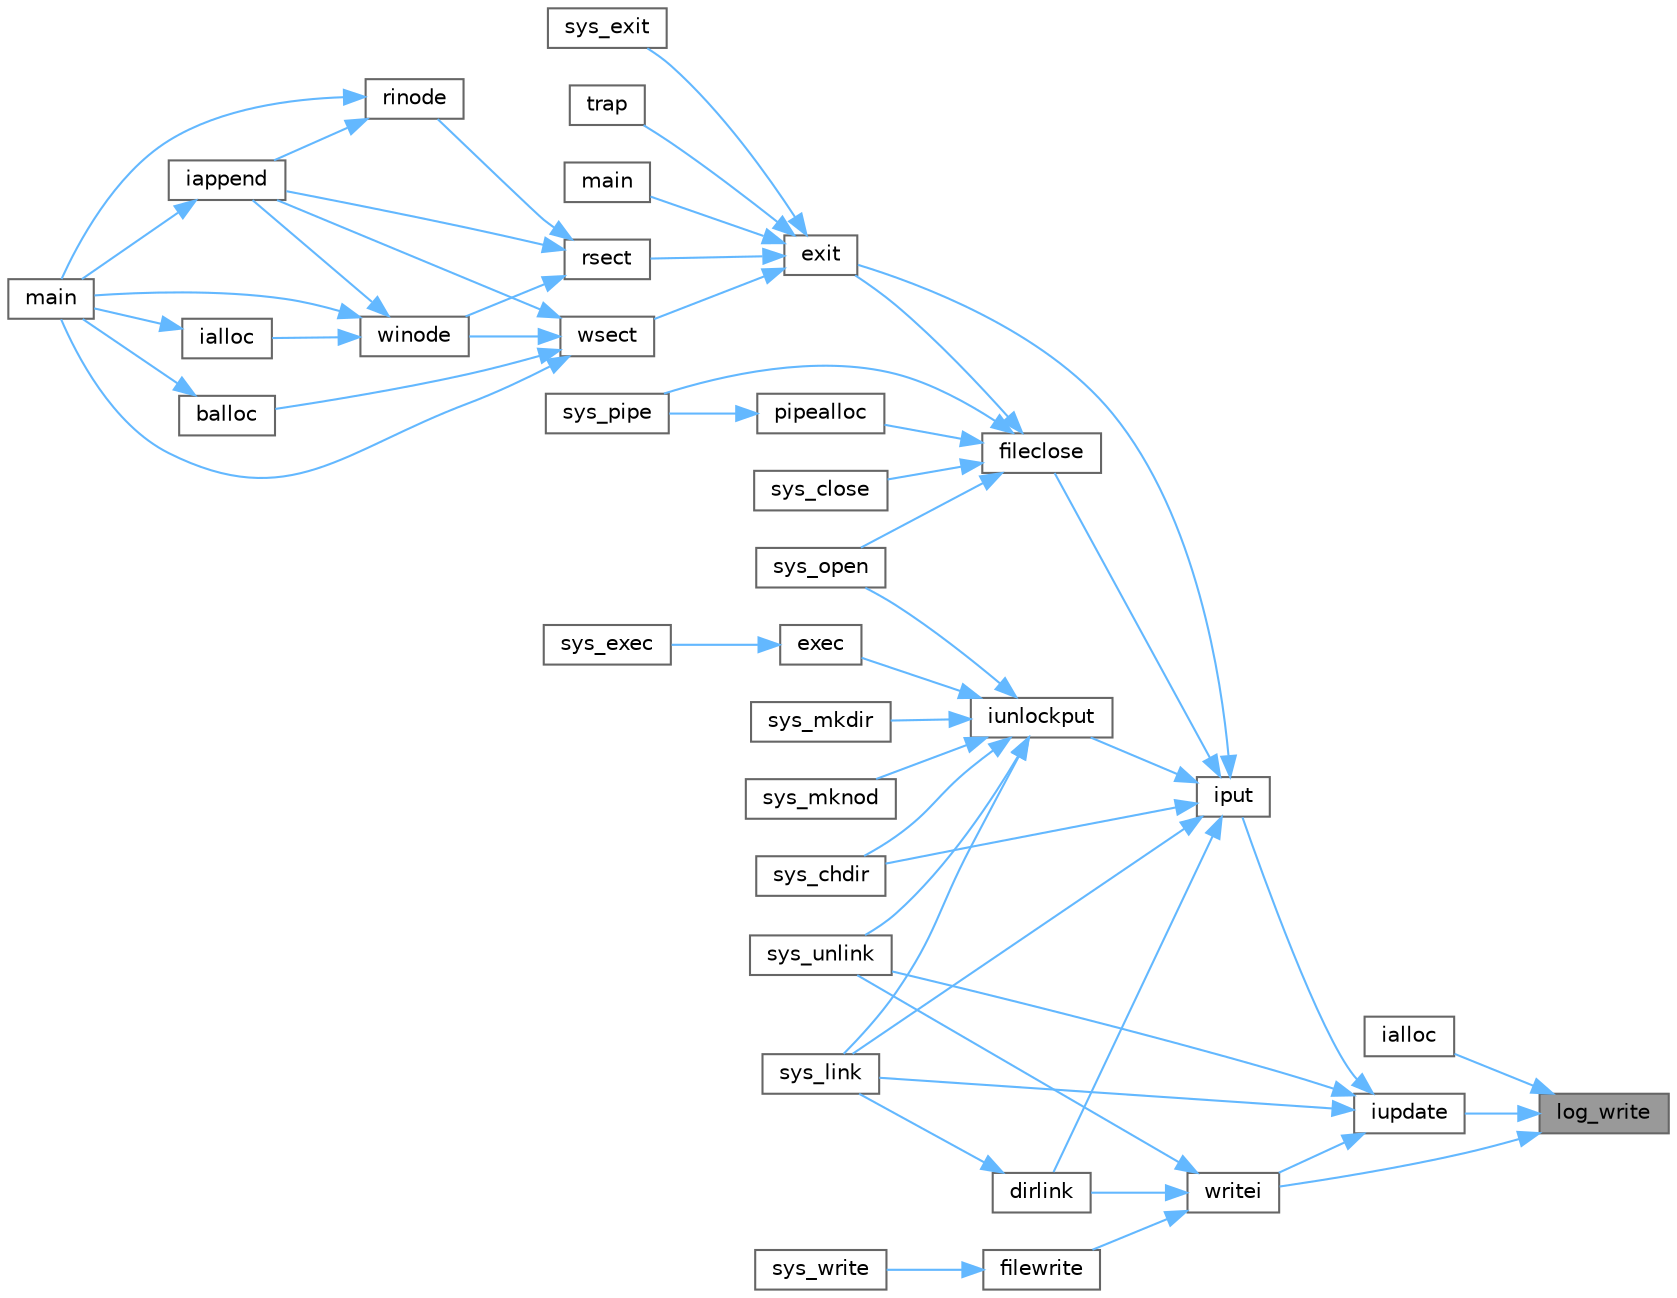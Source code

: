 digraph "log_write"
{
 // LATEX_PDF_SIZE
  bgcolor="transparent";
  edge [fontname=Helvetica,fontsize=10,labelfontname=Helvetica,labelfontsize=10];
  node [fontname=Helvetica,fontsize=10,shape=box,height=0.2,width=0.4];
  rankdir="RL";
  Node1 [id="Node000001",label="log_write",height=0.2,width=0.4,color="gray40", fillcolor="grey60", style="filled", fontcolor="black",tooltip=" "];
  Node1 -> Node2 [id="edge1_Node000001_Node000002",dir="back",color="steelblue1",style="solid",tooltip=" "];
  Node2 [id="Node000002",label="ialloc",height=0.2,width=0.4,color="grey40", fillcolor="white", style="filled",URL="$d2/d5a/fs_8c.html#af95049367381647bc9487af49724b869",tooltip=" "];
  Node1 -> Node3 [id="edge2_Node000001_Node000003",dir="back",color="steelblue1",style="solid",tooltip=" "];
  Node3 [id="Node000003",label="iupdate",height=0.2,width=0.4,color="grey40", fillcolor="white", style="filled",URL="$d2/d5a/fs_8c.html#a7220afa8e5f4bea540eb95879ea7df6e",tooltip=" "];
  Node3 -> Node4 [id="edge3_Node000003_Node000004",dir="back",color="steelblue1",style="solid",tooltip=" "];
  Node4 [id="Node000004",label="iput",height=0.2,width=0.4,color="grey40", fillcolor="white", style="filled",URL="$d2/d5a/fs_8c.html#ab3c447f135c68e4c3c1f8d5866f6e77b",tooltip=" "];
  Node4 -> Node5 [id="edge4_Node000004_Node000005",dir="back",color="steelblue1",style="solid",tooltip=" "];
  Node5 [id="Node000005",label="dirlink",height=0.2,width=0.4,color="grey40", fillcolor="white", style="filled",URL="$d2/d5a/fs_8c.html#a69a135a0e8a06d9f306d77ebc0c1f7a0",tooltip=" "];
  Node5 -> Node6 [id="edge5_Node000005_Node000006",dir="back",color="steelblue1",style="solid",tooltip=" "];
  Node6 [id="Node000006",label="sys_link",height=0.2,width=0.4,color="grey40", fillcolor="white", style="filled",URL="$d1/d14/sysfile_8c.html#a759600870314007ac558871239122fb7",tooltip=" "];
  Node4 -> Node7 [id="edge6_Node000004_Node000007",dir="back",color="steelblue1",style="solid",tooltip=" "];
  Node7 [id="Node000007",label="exit",height=0.2,width=0.4,color="grey40", fillcolor="white", style="filled",URL="$d3/dda/proc_8c.html#aaf98ef7cdde3a0dfb2e49919de3298b1",tooltip=" "];
  Node7 -> Node8 [id="edge7_Node000007_Node000008",dir="back",color="steelblue1",style="solid",tooltip=" "];
  Node8 [id="Node000008",label="main",height=0.2,width=0.4,color="grey40", fillcolor="white", style="filled",URL="$d1/d6a/hello_8c.html#a0ddf1224851353fc92bfbff6f499fa97",tooltip=" "];
  Node7 -> Node9 [id="edge8_Node000007_Node000009",dir="back",color="steelblue1",style="solid",tooltip=" "];
  Node9 [id="Node000009",label="rsect",height=0.2,width=0.4,color="grey40", fillcolor="white", style="filled",URL="$d7/d1f/mkfs_8c.html#a22ea835ad23cd716a962f30e4882ee80",tooltip=" "];
  Node9 -> Node10 [id="edge9_Node000009_Node000010",dir="back",color="steelblue1",style="solid",tooltip=" "];
  Node10 [id="Node000010",label="iappend",height=0.2,width=0.4,color="grey40", fillcolor="white", style="filled",URL="$d7/d1f/mkfs_8c.html#a268b61616f575ff072f5bb34c83e02e9",tooltip=" "];
  Node10 -> Node11 [id="edge10_Node000010_Node000011",dir="back",color="steelblue1",style="solid",tooltip=" "];
  Node11 [id="Node000011",label="main",height=0.2,width=0.4,color="grey40", fillcolor="white", style="filled",URL="$d7/d1f/mkfs_8c.html#a0ddf1224851353fc92bfbff6f499fa97",tooltip=" "];
  Node9 -> Node12 [id="edge11_Node000009_Node000012",dir="back",color="steelblue1",style="solid",tooltip=" "];
  Node12 [id="Node000012",label="rinode",height=0.2,width=0.4,color="grey40", fillcolor="white", style="filled",URL="$d7/d1f/mkfs_8c.html#a3b6cb1258a963010211a8e5ddf99defe",tooltip=" "];
  Node12 -> Node10 [id="edge12_Node000012_Node000010",dir="back",color="steelblue1",style="solid",tooltip=" "];
  Node12 -> Node11 [id="edge13_Node000012_Node000011",dir="back",color="steelblue1",style="solid",tooltip=" "];
  Node9 -> Node13 [id="edge14_Node000009_Node000013",dir="back",color="steelblue1",style="solid",tooltip=" "];
  Node13 [id="Node000013",label="winode",height=0.2,width=0.4,color="grey40", fillcolor="white", style="filled",URL="$d7/d1f/mkfs_8c.html#a2540c48cea7dc865909cfb3f8450a887",tooltip=" "];
  Node13 -> Node14 [id="edge15_Node000013_Node000014",dir="back",color="steelblue1",style="solid",tooltip=" "];
  Node14 [id="Node000014",label="ialloc",height=0.2,width=0.4,color="grey40", fillcolor="white", style="filled",URL="$d7/d1f/mkfs_8c.html#a341af7faeda3d6fcb57a5a9fe3a0104a",tooltip=" "];
  Node14 -> Node11 [id="edge16_Node000014_Node000011",dir="back",color="steelblue1",style="solid",tooltip=" "];
  Node13 -> Node10 [id="edge17_Node000013_Node000010",dir="back",color="steelblue1",style="solid",tooltip=" "];
  Node13 -> Node11 [id="edge18_Node000013_Node000011",dir="back",color="steelblue1",style="solid",tooltip=" "];
  Node7 -> Node15 [id="edge19_Node000007_Node000015",dir="back",color="steelblue1",style="solid",tooltip=" "];
  Node15 [id="Node000015",label="sys_exit",height=0.2,width=0.4,color="grey40", fillcolor="white", style="filled",URL="$dd/d35/sysproc_8c.html#aee72faa31a0c32b410aba558ef1d59f2",tooltip=" "];
  Node7 -> Node16 [id="edge20_Node000007_Node000016",dir="back",color="steelblue1",style="solid",tooltip=" "];
  Node16 [id="Node000016",label="trap",height=0.2,width=0.4,color="grey40", fillcolor="white", style="filled",URL="$dc/d6f/trap_8c.html#a372d166e36c086c91e5f5d81e5fead3a",tooltip=" "];
  Node7 -> Node17 [id="edge21_Node000007_Node000017",dir="back",color="steelblue1",style="solid",tooltip=" "];
  Node17 [id="Node000017",label="wsect",height=0.2,width=0.4,color="grey40", fillcolor="white", style="filled",URL="$d7/d1f/mkfs_8c.html#ac62d827d836d1807e4d6f365f32348bb",tooltip=" "];
  Node17 -> Node18 [id="edge22_Node000017_Node000018",dir="back",color="steelblue1",style="solid",tooltip=" "];
  Node18 [id="Node000018",label="balloc",height=0.2,width=0.4,color="grey40", fillcolor="white", style="filled",URL="$d7/d1f/mkfs_8c.html#a327cdfc7a74165d8922ec6c8ba256906",tooltip=" "];
  Node18 -> Node11 [id="edge23_Node000018_Node000011",dir="back",color="steelblue1",style="solid",tooltip=" "];
  Node17 -> Node10 [id="edge24_Node000017_Node000010",dir="back",color="steelblue1",style="solid",tooltip=" "];
  Node17 -> Node11 [id="edge25_Node000017_Node000011",dir="back",color="steelblue1",style="solid",tooltip=" "];
  Node17 -> Node13 [id="edge26_Node000017_Node000013",dir="back",color="steelblue1",style="solid",tooltip=" "];
  Node4 -> Node19 [id="edge27_Node000004_Node000019",dir="back",color="steelblue1",style="solid",tooltip=" "];
  Node19 [id="Node000019",label="fileclose",height=0.2,width=0.4,color="grey40", fillcolor="white", style="filled",URL="$d6/d13/file_8c.html#ae557c81ab89c24219146144bb6adaa2c",tooltip=" "];
  Node19 -> Node7 [id="edge28_Node000019_Node000007",dir="back",color="steelblue1",style="solid",tooltip=" "];
  Node19 -> Node20 [id="edge29_Node000019_Node000020",dir="back",color="steelblue1",style="solid",tooltip=" "];
  Node20 [id="Node000020",label="pipealloc",height=0.2,width=0.4,color="grey40", fillcolor="white", style="filled",URL="$d1/d47/pipe_8c.html#a9d6f0c526148e6002b6776619c7563e6",tooltip=" "];
  Node20 -> Node21 [id="edge30_Node000020_Node000021",dir="back",color="steelblue1",style="solid",tooltip=" "];
  Node21 [id="Node000021",label="sys_pipe",height=0.2,width=0.4,color="grey40", fillcolor="white", style="filled",URL="$d1/d14/sysfile_8c.html#a9a70db941def46ec25939e6c2d30e399",tooltip=" "];
  Node19 -> Node22 [id="edge31_Node000019_Node000022",dir="back",color="steelblue1",style="solid",tooltip=" "];
  Node22 [id="Node000022",label="sys_close",height=0.2,width=0.4,color="grey40", fillcolor="white", style="filled",URL="$d1/d14/sysfile_8c.html#a32945488fd39bc405757177b37cd2250",tooltip=" "];
  Node19 -> Node23 [id="edge32_Node000019_Node000023",dir="back",color="steelblue1",style="solid",tooltip=" "];
  Node23 [id="Node000023",label="sys_open",height=0.2,width=0.4,color="grey40", fillcolor="white", style="filled",URL="$d1/d14/sysfile_8c.html#a74e45efc661ca17c068bc283b3842e6d",tooltip=" "];
  Node19 -> Node21 [id="edge33_Node000019_Node000021",dir="back",color="steelblue1",style="solid",tooltip=" "];
  Node4 -> Node24 [id="edge34_Node000004_Node000024",dir="back",color="steelblue1",style="solid",tooltip=" "];
  Node24 [id="Node000024",label="iunlockput",height=0.2,width=0.4,color="grey40", fillcolor="white", style="filled",URL="$d2/d5a/fs_8c.html#a207b3008bae35596c55ec7c4fc6875eb",tooltip=" "];
  Node24 -> Node25 [id="edge35_Node000024_Node000025",dir="back",color="steelblue1",style="solid",tooltip=" "];
  Node25 [id="Node000025",label="exec",height=0.2,width=0.4,color="grey40", fillcolor="white", style="filled",URL="$df/dc9/exec_8c.html#ace32454ed0d37834dcb1cb4f8b727e6e",tooltip=" "];
  Node25 -> Node26 [id="edge36_Node000025_Node000026",dir="back",color="steelblue1",style="solid",tooltip=" "];
  Node26 [id="Node000026",label="sys_exec",height=0.2,width=0.4,color="grey40", fillcolor="white", style="filled",URL="$d1/d14/sysfile_8c.html#aeaa813ddeb6a5fac3c45714c7351c526",tooltip=" "];
  Node24 -> Node27 [id="edge37_Node000024_Node000027",dir="back",color="steelblue1",style="solid",tooltip=" "];
  Node27 [id="Node000027",label="sys_chdir",height=0.2,width=0.4,color="grey40", fillcolor="white", style="filled",URL="$d1/d14/sysfile_8c.html#ad1c5f8693cb35b9605fee09eebdda640",tooltip=" "];
  Node24 -> Node6 [id="edge38_Node000024_Node000006",dir="back",color="steelblue1",style="solid",tooltip=" "];
  Node24 -> Node28 [id="edge39_Node000024_Node000028",dir="back",color="steelblue1",style="solid",tooltip=" "];
  Node28 [id="Node000028",label="sys_mkdir",height=0.2,width=0.4,color="grey40", fillcolor="white", style="filled",URL="$d1/d14/sysfile_8c.html#a057e5bce2de7a87ebfd2dc33967bca4a",tooltip=" "];
  Node24 -> Node29 [id="edge40_Node000024_Node000029",dir="back",color="steelblue1",style="solid",tooltip=" "];
  Node29 [id="Node000029",label="sys_mknod",height=0.2,width=0.4,color="grey40", fillcolor="white", style="filled",URL="$d1/d14/sysfile_8c.html#a25697aa3d828b5878d38170d724adb27",tooltip=" "];
  Node24 -> Node23 [id="edge41_Node000024_Node000023",dir="back",color="steelblue1",style="solid",tooltip=" "];
  Node24 -> Node30 [id="edge42_Node000024_Node000030",dir="back",color="steelblue1",style="solid",tooltip=" "];
  Node30 [id="Node000030",label="sys_unlink",height=0.2,width=0.4,color="grey40", fillcolor="white", style="filled",URL="$d1/d14/sysfile_8c.html#ae1e58ee11d41f643929520d8c1640da7",tooltip=" "];
  Node4 -> Node27 [id="edge43_Node000004_Node000027",dir="back",color="steelblue1",style="solid",tooltip=" "];
  Node4 -> Node6 [id="edge44_Node000004_Node000006",dir="back",color="steelblue1",style="solid",tooltip=" "];
  Node3 -> Node6 [id="edge45_Node000003_Node000006",dir="back",color="steelblue1",style="solid",tooltip=" "];
  Node3 -> Node30 [id="edge46_Node000003_Node000030",dir="back",color="steelblue1",style="solid",tooltip=" "];
  Node3 -> Node31 [id="edge47_Node000003_Node000031",dir="back",color="steelblue1",style="solid",tooltip=" "];
  Node31 [id="Node000031",label="writei",height=0.2,width=0.4,color="grey40", fillcolor="white", style="filled",URL="$d2/d5a/fs_8c.html#a15858f4d8a4cc1def3d84d03c312836b",tooltip=" "];
  Node31 -> Node5 [id="edge48_Node000031_Node000005",dir="back",color="steelblue1",style="solid",tooltip=" "];
  Node31 -> Node32 [id="edge49_Node000031_Node000032",dir="back",color="steelblue1",style="solid",tooltip=" "];
  Node32 [id="Node000032",label="filewrite",height=0.2,width=0.4,color="grey40", fillcolor="white", style="filled",URL="$d6/d13/file_8c.html#ab8de757a0a9f58dcc6511ea5e46ebb88",tooltip=" "];
  Node32 -> Node33 [id="edge50_Node000032_Node000033",dir="back",color="steelblue1",style="solid",tooltip=" "];
  Node33 [id="Node000033",label="sys_write",height=0.2,width=0.4,color="grey40", fillcolor="white", style="filled",URL="$d1/d14/sysfile_8c.html#a687d939a9e4792af15db96f2c2f34378",tooltip=" "];
  Node31 -> Node30 [id="edge51_Node000031_Node000030",dir="back",color="steelblue1",style="solid",tooltip=" "];
  Node1 -> Node31 [id="edge52_Node000001_Node000031",dir="back",color="steelblue1",style="solid",tooltip=" "];
}
